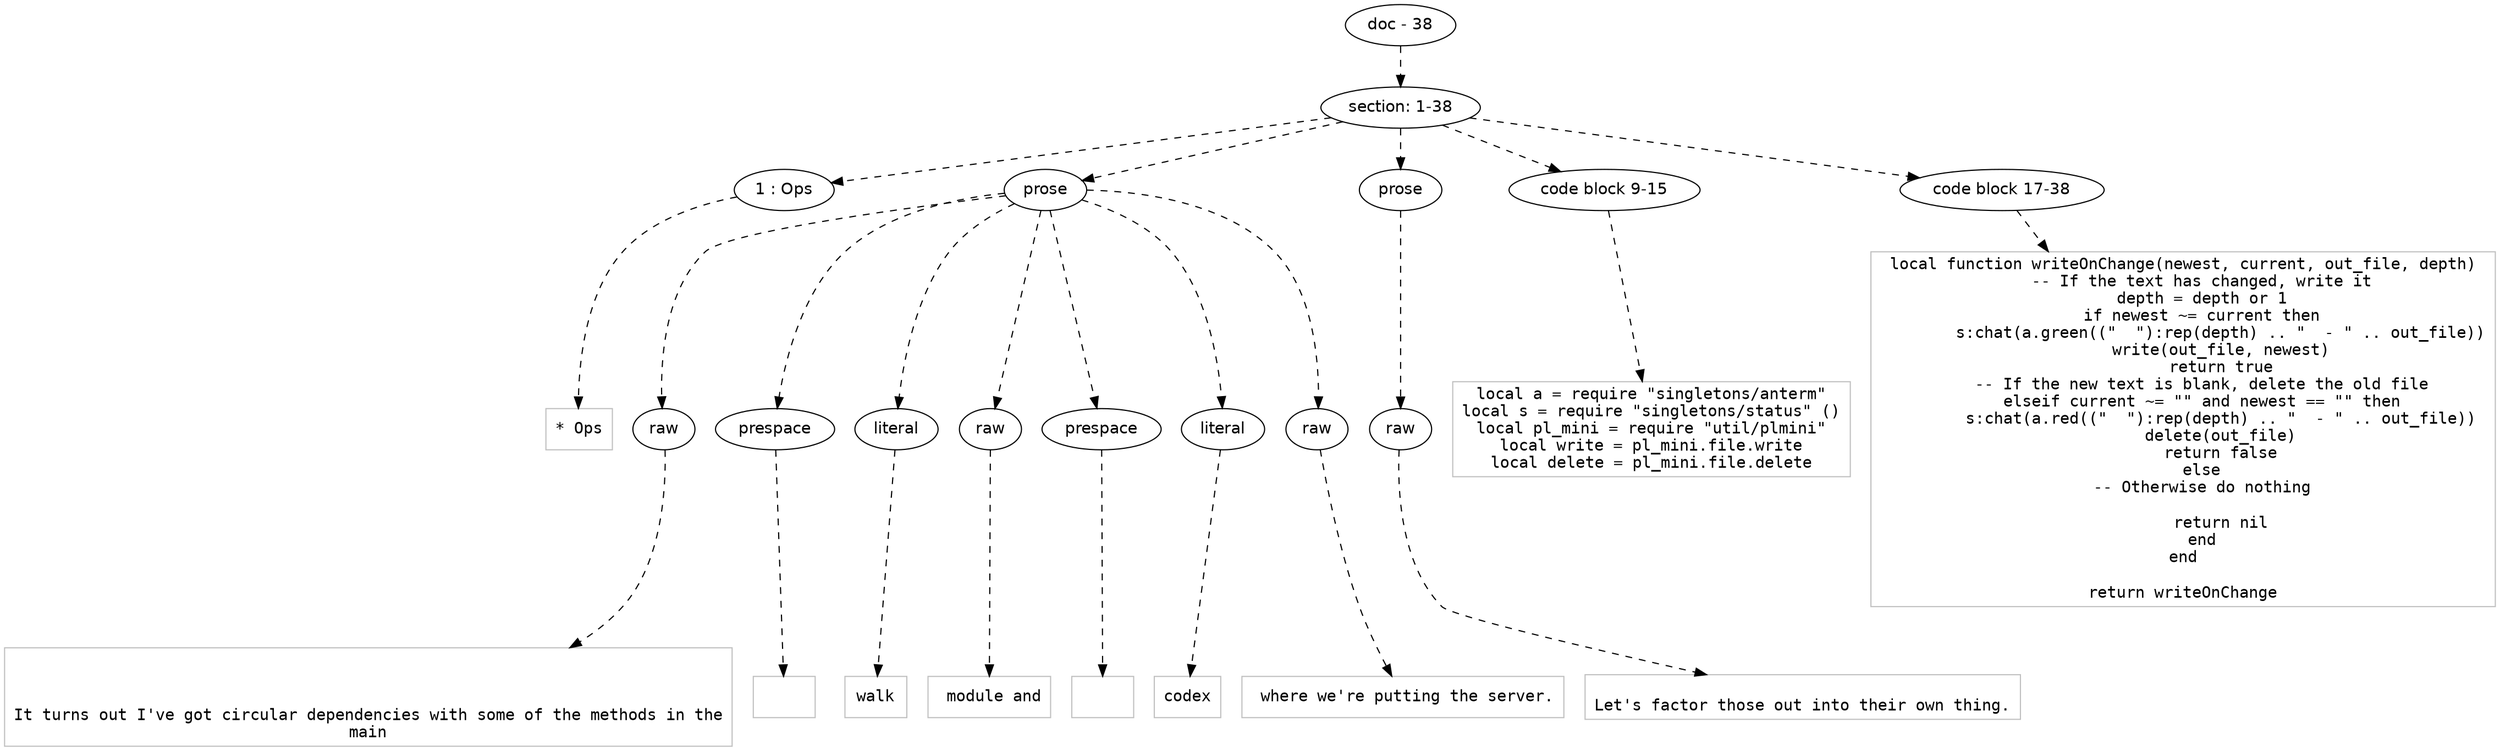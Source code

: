 digraph lpegNode {

node [fontname=Helvetica]
edge [style=dashed]

doc_0 [label="doc - 38"]


doc_0 -> { section_1}
{rank=same; section_1}

section_1 [label="section: 1-38"]


// END RANK doc_0

section_1 -> { header_2 prose_3 prose_4 codeblock_5 codeblock_6}
{rank=same; header_2 prose_3 prose_4 codeblock_5 codeblock_6}

header_2 [label="1 : Ops"]

prose_3 [label="prose"]

prose_4 [label="prose"]

codeblock_5 [label="code block 9-15"]

codeblock_6 [label="code block 17-38"]


// END RANK section_1

header_2 -> leaf_7
leaf_7  [color=Gray,shape=rectangle,fontname=Inconsolata,label="* Ops"]
// END RANK header_2

prose_3 -> { raw_8 prespace_9 literal_10 raw_11 prespace_12 literal_13 raw_14}
{rank=same; raw_8 prespace_9 literal_10 raw_11 prespace_12 literal_13 raw_14}

raw_8 [label="raw"]

prespace_9 [label="prespace"]

literal_10 [label="literal"]

raw_11 [label="raw"]

prespace_12 [label="prespace"]

literal_13 [label="literal"]

raw_14 [label="raw"]


// END RANK prose_3

raw_8 -> leaf_15
leaf_15  [color=Gray,shape=rectangle,fontname=Inconsolata,label="


It turns out I've got circular dependencies with some of the methods in the
main"]
// END RANK raw_8

prespace_9 -> leaf_16
leaf_16  [color=Gray,shape=rectangle,fontname=Inconsolata,label=" "]
// END RANK prespace_9

literal_10 -> leaf_17
leaf_17  [color=Gray,shape=rectangle,fontname=Inconsolata,label="walk"]
// END RANK literal_10

raw_11 -> leaf_18
leaf_18  [color=Gray,shape=rectangle,fontname=Inconsolata,label=" module and"]
// END RANK raw_11

prespace_12 -> leaf_19
leaf_19  [color=Gray,shape=rectangle,fontname=Inconsolata,label=" "]
// END RANK prespace_12

literal_13 -> leaf_20
leaf_20  [color=Gray,shape=rectangle,fontname=Inconsolata,label="codex"]
// END RANK literal_13

raw_14 -> leaf_21
leaf_21  [color=Gray,shape=rectangle,fontname=Inconsolata,label=" where we're putting the server.
"]
// END RANK raw_14

prose_4 -> { raw_22}
{rank=same; raw_22}

raw_22 [label="raw"]


// END RANK prose_4

raw_22 -> leaf_23
leaf_23  [color=Gray,shape=rectangle,fontname=Inconsolata,label="
Let's factor those out into their own thing.
"]
// END RANK raw_22

codeblock_5 -> leaf_24
leaf_24  [color=Gray,shape=rectangle,fontname=Inconsolata,label="local a = require \"singletons/anterm\"
local s = require \"singletons/status\" ()
local pl_mini = require \"util/plmini\"
local write = pl_mini.file.write
local delete = pl_mini.file.delete"]
// END RANK codeblock_5

codeblock_6 -> leaf_25
leaf_25  [color=Gray,shape=rectangle,fontname=Inconsolata,label="local function writeOnChange(newest, current, out_file, depth)
    -- If the text has changed, write it
    depth = depth or 1
    if newest ~= current then
        s:chat(a.green((\"  \"):rep(depth) .. \"  - \" .. out_file))
        write(out_file, newest)
        return true
    -- If the new text is blank, delete the old file
    elseif current ~= \"\" and newest == \"\" then
        s:chat(a.red((\"  \"):rep(depth) .. \"  - \" .. out_file))
        delete(out_file)
        return false
    else
    -- Otherwise do nothing

        return nil
    end
end

return writeOnChange"]
// END RANK codeblock_6


}

